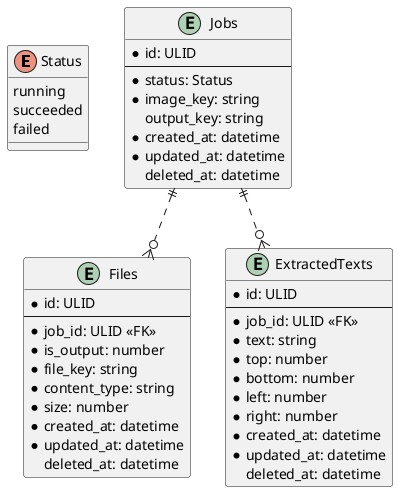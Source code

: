 @startuml

enum Status {
  running
  succeeded
  failed
}

entity Jobs {
  * id: ULID
  --
  * status: Status
  * image_key: string
    output_key: string
  * created_at: datetime
  * updated_at: datetime
    deleted_at: datetime
}

entity Files {
  * id: ULID
  --
  * job_id: ULID <<FK>>
  * is_output: number
  * file_key: string
  * content_type: string
  * size: number
  * created_at: datetime
  * updated_at: datetime
    deleted_at: datetime
}

entity ExtractedTexts {
  * id: ULID
  --
  * job_id: ULID <<FK>>
  * text: string
  * top: number
  * bottom: number
  * left: number
  * right: number
  * created_at: datetime
  * updated_at: datetime
    deleted_at: datetime
}

Jobs ||..o{ ExtractedTexts
Jobs ||..o{ Files

@enduml
